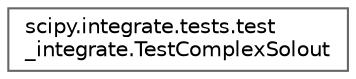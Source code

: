 digraph "Graphical Class Hierarchy"
{
 // LATEX_PDF_SIZE
  bgcolor="transparent";
  edge [fontname=Helvetica,fontsize=10,labelfontname=Helvetica,labelfontsize=10];
  node [fontname=Helvetica,fontsize=10,shape=box,height=0.2,width=0.4];
  rankdir="LR";
  Node0 [id="Node000000",label="scipy.integrate.tests.test\l_integrate.TestComplexSolout",height=0.2,width=0.4,color="grey40", fillcolor="white", style="filled",URL="$de/d1a/classscipy_1_1integrate_1_1tests_1_1test__integrate_1_1TestComplexSolout.html",tooltip=" "];
}
